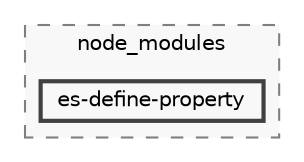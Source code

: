 digraph "backend/node_modules/es-define-property"
{
 // LATEX_PDF_SIZE
  bgcolor="transparent";
  edge [fontname=Helvetica,fontsize=10,labelfontname=Helvetica,labelfontsize=10];
  node [fontname=Helvetica,fontsize=10,shape=box,height=0.2,width=0.4];
  compound=true
  subgraph clusterdir_86dbea9de526ba50b112ba867d8b4b1f {
    graph [ bgcolor="#f8f8f8", pencolor="grey50", label="node_modules", fontname=Helvetica,fontsize=10 style="filled,dashed", URL="dir_86dbea9de526ba50b112ba867d8b4b1f.html",tooltip=""]
  dir_fc6a06ec097970051d45d9116e207268 [label="es-define-property", fillcolor="#f8f8f8", color="grey25", style="filled,bold", URL="dir_fc6a06ec097970051d45d9116e207268.html",tooltip=""];
  }
}
